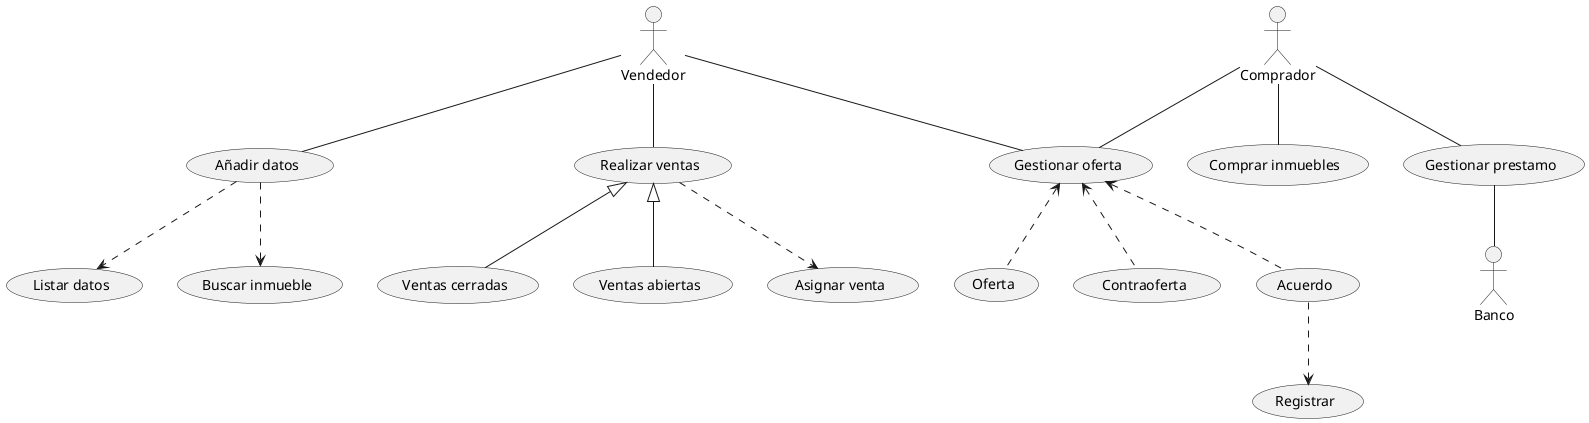@startuml Ejercicio2.wsd
:Vendedor: -- (Añadir datos)
(Añadir datos)..>(Listar datos)
(Añadir datos)..>(Buscar inmueble) 
:Vendedor: -- (Realizar ventas)
(Realizar ventas) <|-- (Ventas cerradas)
(Realizar ventas) <|-- (Ventas abiertas)
(Realizar ventas) ..>(Asignar venta)
:Comprador: -- (Comprar inmuebles)
:Vendedor: -- (Gestionar oferta)
:Comprador: -- (Gestionar oferta)
(Gestionar oferta) <.. (Oferta)
(Gestionar oferta) <.. (Contraoferta)
(Gestionar oferta) <.. (Acuerdo)
(Acuerdo) ..> (Registrar)
:Comprador: -- (Gestionar prestamo)
(Gestionar prestamo) -- :Banco:
@enduml